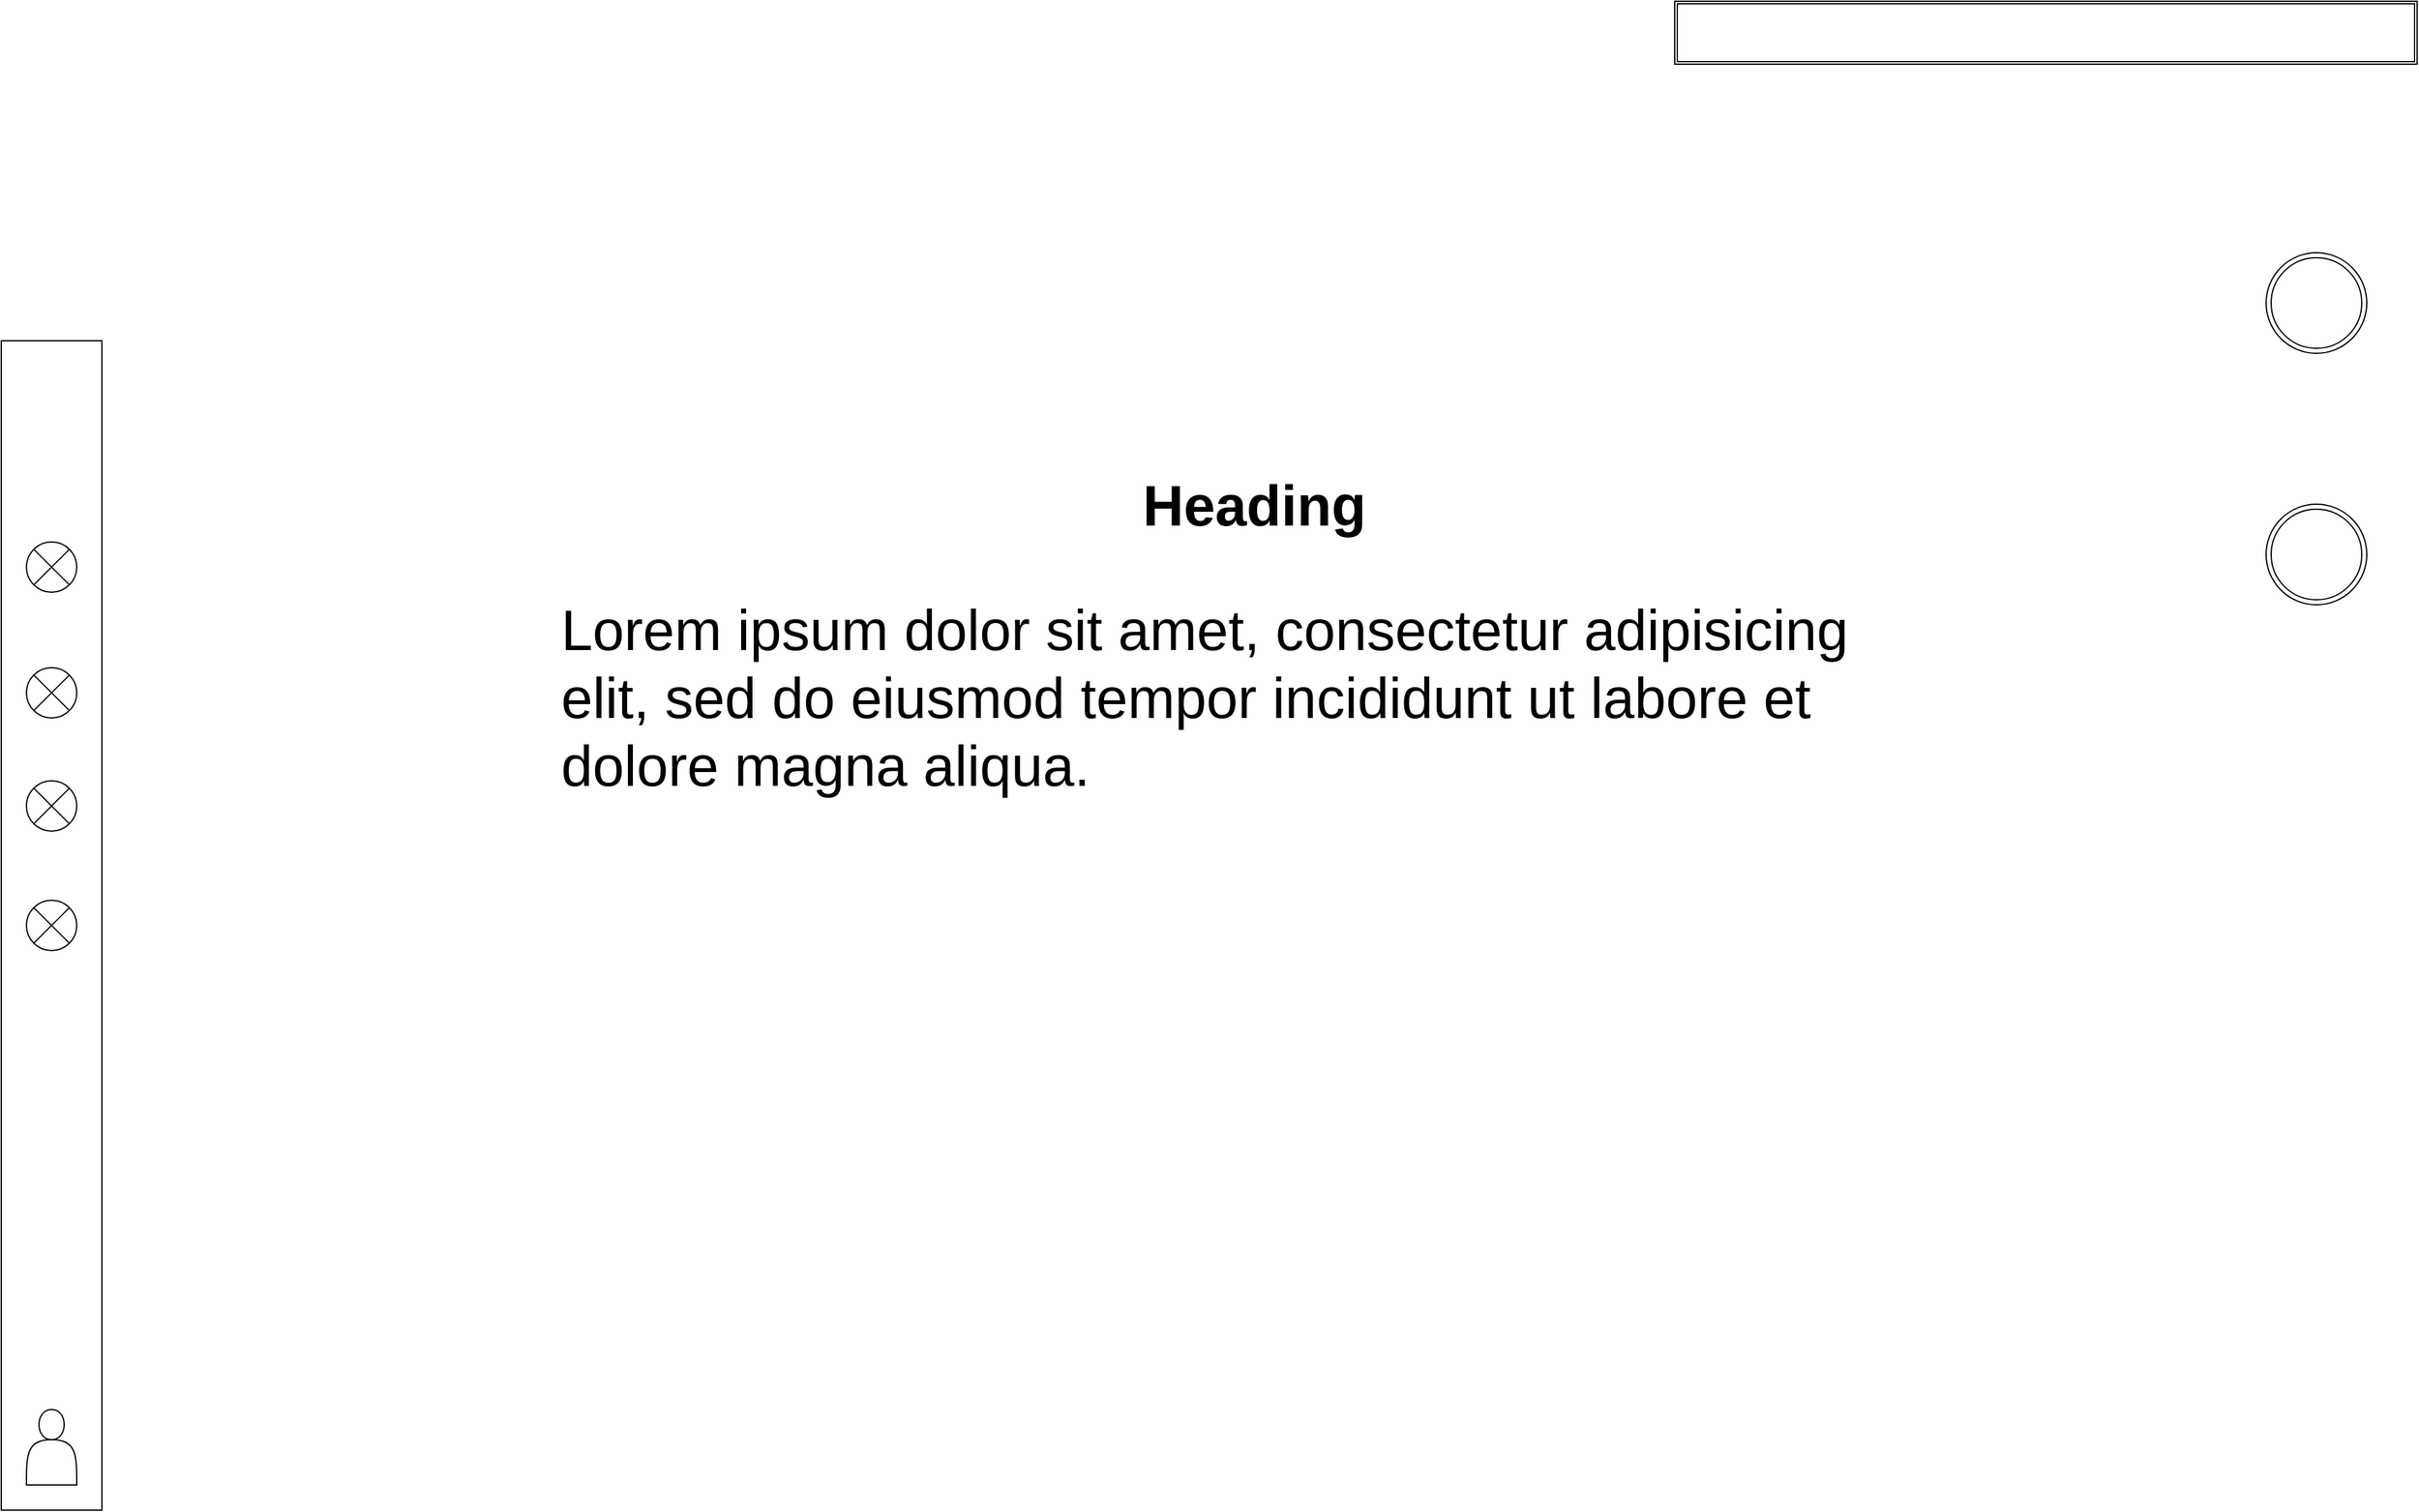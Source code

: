 <mxfile version="14.5.4" type="device" pages="3"><diagram id="DeO5fK_ZEYogdtWNbta7" name="Page-1"><mxGraphModel dx="4290" dy="2470" grid="1" gridSize="10" guides="1" tooltips="1" connect="1" arrows="1" fold="1" page="1" pageScale="1" pageWidth="1920" pageHeight="1200" math="0" shadow="0"><root><mxCell id="0"/><mxCell id="1" parent="0"/><mxCell id="1g0ls22fkvTXkYFGGKvJ-1" value="" style="rounded=0;whiteSpace=wrap;html=1;" vertex="1" parent="1"><mxGeometry x="-1920" y="-930" width="80" height="930" as="geometry"/></mxCell><mxCell id="Qb-kzX0zzzFW4_Em9yrn-1" value="&lt;h1 style=&quot;text-align: center ; font-size: 45px&quot;&gt;Heading&lt;/h1&gt;&lt;p style=&quot;font-size: 45px&quot;&gt;Lorem ipsum dolor sit amet, consectetur adipisicing elit, sed do eiusmod tempor incididunt ut labore et dolore magna aliqua.&lt;/p&gt;" style="text;html=1;strokeColor=none;fillColor=none;spacing=5;spacingTop=-20;whiteSpace=wrap;overflow=hidden;rounded=0;fontSize=45;" vertex="1" parent="1"><mxGeometry x="-1480" y="-845" width="1110" height="360" as="geometry"/></mxCell><mxCell id="Qb-kzX0zzzFW4_Em9yrn-3" value="" style="shape=actor;whiteSpace=wrap;html=1;fontSize=45;" vertex="1" parent="1"><mxGeometry x="-1900" y="-80" width="40" height="60" as="geometry"/></mxCell><mxCell id="Qb-kzX0zzzFW4_Em9yrn-4" value="" style="shape=sumEllipse;perimeter=ellipsePerimeter;whiteSpace=wrap;html=1;backgroundOutline=1;fontSize=45;" vertex="1" parent="1"><mxGeometry x="-1900" y="-770" width="40" height="40" as="geometry"/></mxCell><mxCell id="Qb-kzX0zzzFW4_Em9yrn-5" value="" style="shape=sumEllipse;perimeter=ellipsePerimeter;whiteSpace=wrap;html=1;backgroundOutline=1;fontSize=45;" vertex="1" parent="1"><mxGeometry x="-1900" y="-670" width="40" height="40" as="geometry"/></mxCell><mxCell id="Qb-kzX0zzzFW4_Em9yrn-6" value="" style="shape=sumEllipse;perimeter=ellipsePerimeter;whiteSpace=wrap;html=1;backgroundOutline=1;fontSize=45;" vertex="1" parent="1"><mxGeometry x="-1900" y="-580" width="40" height="40" as="geometry"/></mxCell><mxCell id="Qb-kzX0zzzFW4_Em9yrn-7" value="" style="shape=sumEllipse;perimeter=ellipsePerimeter;whiteSpace=wrap;html=1;backgroundOutline=1;fontSize=45;" vertex="1" parent="1"><mxGeometry x="-1900" y="-485" width="40" height="40" as="geometry"/></mxCell><mxCell id="Qb-kzX0zzzFW4_Em9yrn-9" value="" style="ellipse;shape=doubleEllipse;whiteSpace=wrap;html=1;aspect=fixed;fontSize=45;" vertex="1" parent="1"><mxGeometry x="-120" y="-1000" width="80" height="80" as="geometry"/></mxCell><mxCell id="Qb-kzX0zzzFW4_Em9yrn-10" value="" style="ellipse;shape=doubleEllipse;whiteSpace=wrap;html=1;aspect=fixed;fontSize=45;" vertex="1" parent="1"><mxGeometry x="-120" y="-800" width="80" height="80" as="geometry"/></mxCell><mxCell id="Qb-kzX0zzzFW4_Em9yrn-12" value="" style="shape=ext;double=1;rounded=0;whiteSpace=wrap;html=1;fontSize=45;" vertex="1" parent="1"><mxGeometry x="-590" y="-1200" width="590" height="50" as="geometry"/></mxCell></root></mxGraphModel></diagram><diagram id="TvAszk1gUFZLyF2Id3sP" name="Page-2"><mxGraphModel dx="2370" dy="1270" grid="1" gridSize="10" guides="1" tooltips="1" connect="1" arrows="1" fold="1" page="1" pageScale="1" pageWidth="1920" pageHeight="1200" math="0" shadow="0"><root><mxCell id="VGLRMxxn2cEuou_HOy-d-0"/><mxCell id="VGLRMxxn2cEuou_HOy-d-1" parent="VGLRMxxn2cEuou_HOy-d-0"/><mxCell id="NFZCMz7Dc_PCSw85moJL-0" value="" style="rounded=0;whiteSpace=wrap;html=1;" vertex="1" parent="VGLRMxxn2cEuou_HOy-d-1"><mxGeometry y="270" width="80" height="930" as="geometry"/></mxCell><mxCell id="GFtF5l6pw4_SF7WyDti5-0" value="" style="rounded=1;whiteSpace=wrap;html=1;" vertex="1" parent="VGLRMxxn2cEuou_HOy-d-1"><mxGeometry x="320" y="110" width="1170" height="410" as="geometry"/></mxCell><mxCell id="GFtF5l6pw4_SF7WyDti5-1" value="" style="rounded=1;whiteSpace=wrap;html=1;" vertex="1" parent="VGLRMxxn2cEuou_HOy-d-1"><mxGeometry x="320" y="670" width="1170" height="410" as="geometry"/></mxCell></root></mxGraphModel></diagram><diagram id="IBDAIwlFFeRkjT7X5nwL" name="Page-3"><mxGraphModel dx="2370" dy="1270" grid="1" gridSize="10" guides="1" tooltips="1" connect="1" arrows="1" fold="1" page="1" pageScale="1" pageWidth="1920" pageHeight="1200" math="0" shadow="0"><root><mxCell id="M_57bs7ESA8ymCkIzCHm-0"/><mxCell id="M_57bs7ESA8ymCkIzCHm-1" parent="M_57bs7ESA8ymCkIzCHm-0"/><mxCell id="9Vt1_swLuVfqbQJEr4gv-0" value="" style="rounded=0;whiteSpace=wrap;html=1;" vertex="1" parent="M_57bs7ESA8ymCkIzCHm-1"><mxGeometry y="270" width="80" height="930" as="geometry"/></mxCell><mxCell id="i-9-ho7baWzrRxvGeUU_-0" value="" style="rounded=1;whiteSpace=wrap;html=1;" vertex="1" parent="M_57bs7ESA8ymCkIzCHm-1"><mxGeometry x="290" y="100" width="1170" height="410" as="geometry"/></mxCell><mxCell id="i-9-ho7baWzrRxvGeUU_-1" value="" style="rounded=1;whiteSpace=wrap;html=1;" vertex="1" parent="M_57bs7ESA8ymCkIzCHm-1"><mxGeometry x="290" y="660" width="1170" height="410" as="geometry"/></mxCell></root></mxGraphModel></diagram></mxfile>